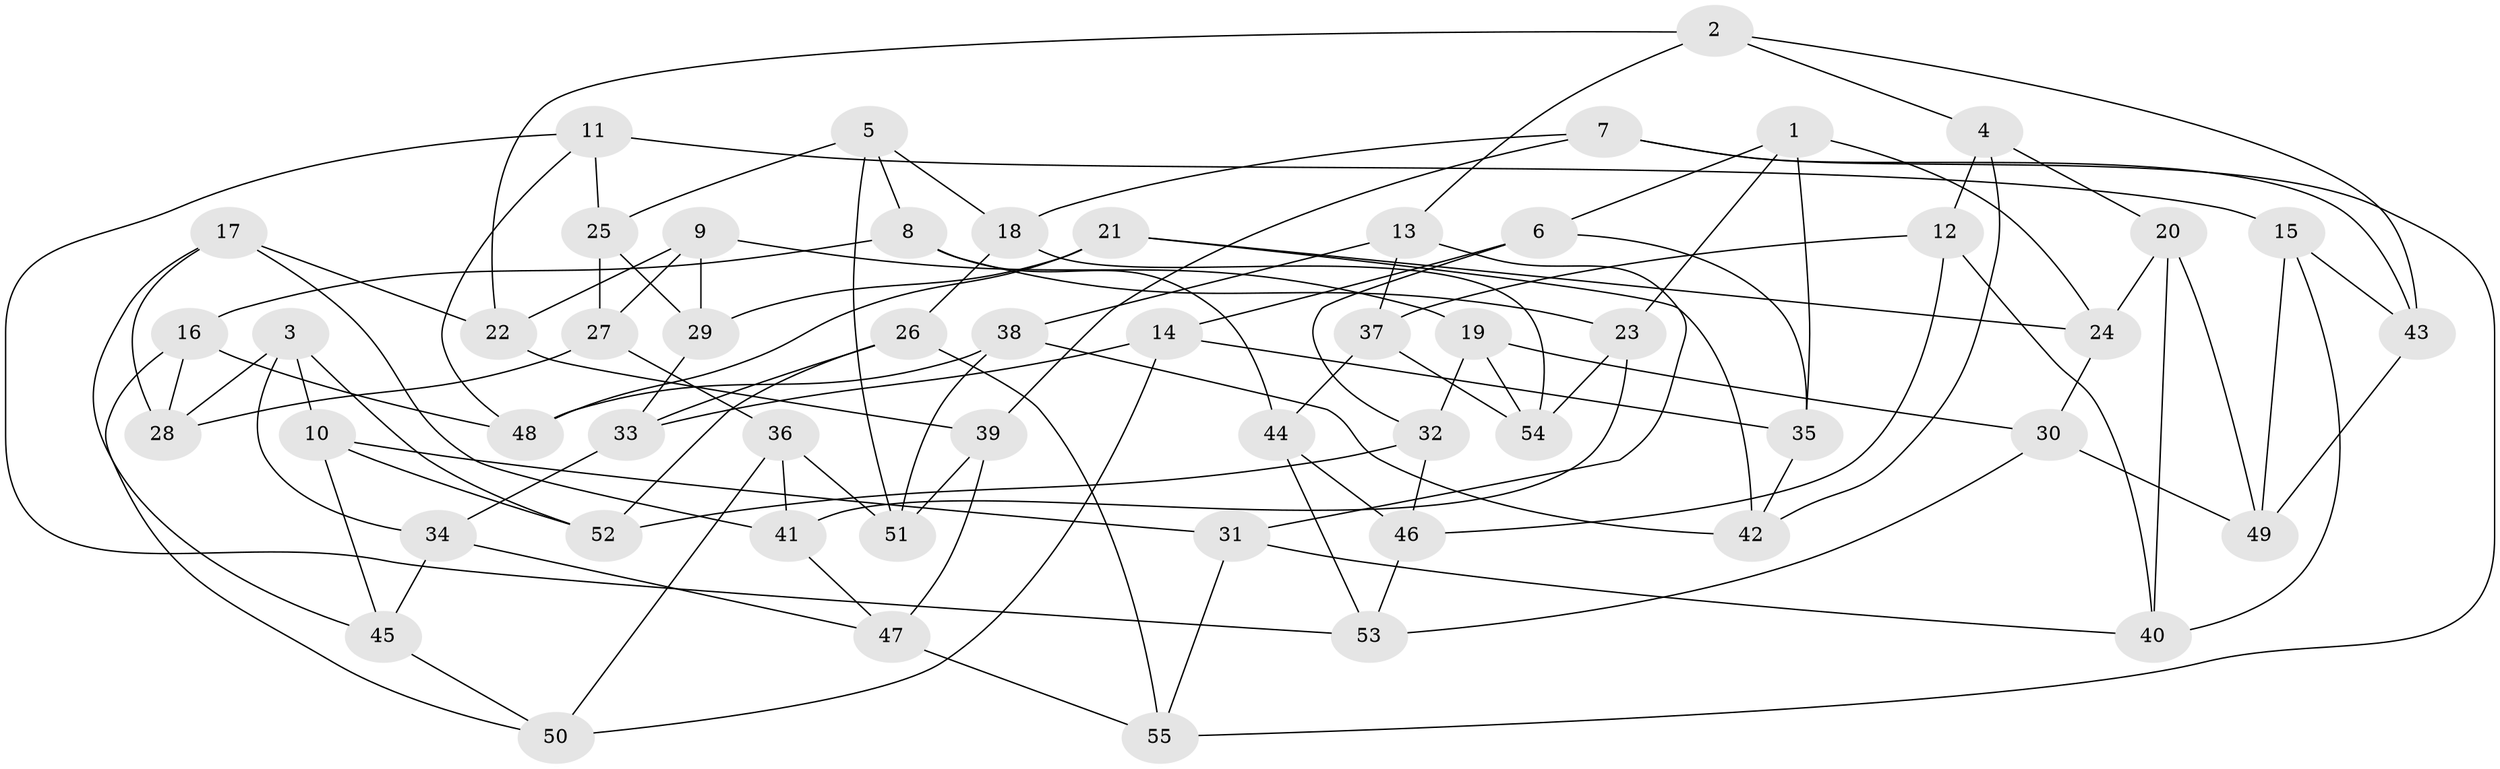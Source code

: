 // Generated by graph-tools (version 1.1) at 2025/02/03/09/25 03:02:57]
// undirected, 55 vertices, 110 edges
graph export_dot {
graph [start="1"]
  node [color=gray90,style=filled];
  1;
  2;
  3;
  4;
  5;
  6;
  7;
  8;
  9;
  10;
  11;
  12;
  13;
  14;
  15;
  16;
  17;
  18;
  19;
  20;
  21;
  22;
  23;
  24;
  25;
  26;
  27;
  28;
  29;
  30;
  31;
  32;
  33;
  34;
  35;
  36;
  37;
  38;
  39;
  40;
  41;
  42;
  43;
  44;
  45;
  46;
  47;
  48;
  49;
  50;
  51;
  52;
  53;
  54;
  55;
  1 -- 23;
  1 -- 24;
  1 -- 35;
  1 -- 6;
  2 -- 13;
  2 -- 22;
  2 -- 43;
  2 -- 4;
  3 -- 34;
  3 -- 10;
  3 -- 28;
  3 -- 52;
  4 -- 20;
  4 -- 42;
  4 -- 12;
  5 -- 51;
  5 -- 18;
  5 -- 25;
  5 -- 8;
  6 -- 14;
  6 -- 35;
  6 -- 32;
  7 -- 39;
  7 -- 55;
  7 -- 43;
  7 -- 18;
  8 -- 44;
  8 -- 16;
  8 -- 23;
  9 -- 22;
  9 -- 19;
  9 -- 29;
  9 -- 27;
  10 -- 31;
  10 -- 45;
  10 -- 52;
  11 -- 48;
  11 -- 15;
  11 -- 25;
  11 -- 53;
  12 -- 40;
  12 -- 37;
  12 -- 46;
  13 -- 37;
  13 -- 31;
  13 -- 38;
  14 -- 50;
  14 -- 33;
  14 -- 35;
  15 -- 49;
  15 -- 43;
  15 -- 40;
  16 -- 48;
  16 -- 28;
  16 -- 50;
  17 -- 45;
  17 -- 28;
  17 -- 22;
  17 -- 41;
  18 -- 26;
  18 -- 54;
  19 -- 54;
  19 -- 32;
  19 -- 30;
  20 -- 40;
  20 -- 24;
  20 -- 49;
  21 -- 48;
  21 -- 24;
  21 -- 42;
  21 -- 29;
  22 -- 39;
  23 -- 54;
  23 -- 41;
  24 -- 30;
  25 -- 29;
  25 -- 27;
  26 -- 52;
  26 -- 33;
  26 -- 55;
  27 -- 28;
  27 -- 36;
  29 -- 33;
  30 -- 49;
  30 -- 53;
  31 -- 40;
  31 -- 55;
  32 -- 52;
  32 -- 46;
  33 -- 34;
  34 -- 47;
  34 -- 45;
  35 -- 42;
  36 -- 50;
  36 -- 41;
  36 -- 51;
  37 -- 44;
  37 -- 54;
  38 -- 42;
  38 -- 48;
  38 -- 51;
  39 -- 47;
  39 -- 51;
  41 -- 47;
  43 -- 49;
  44 -- 46;
  44 -- 53;
  45 -- 50;
  46 -- 53;
  47 -- 55;
}
